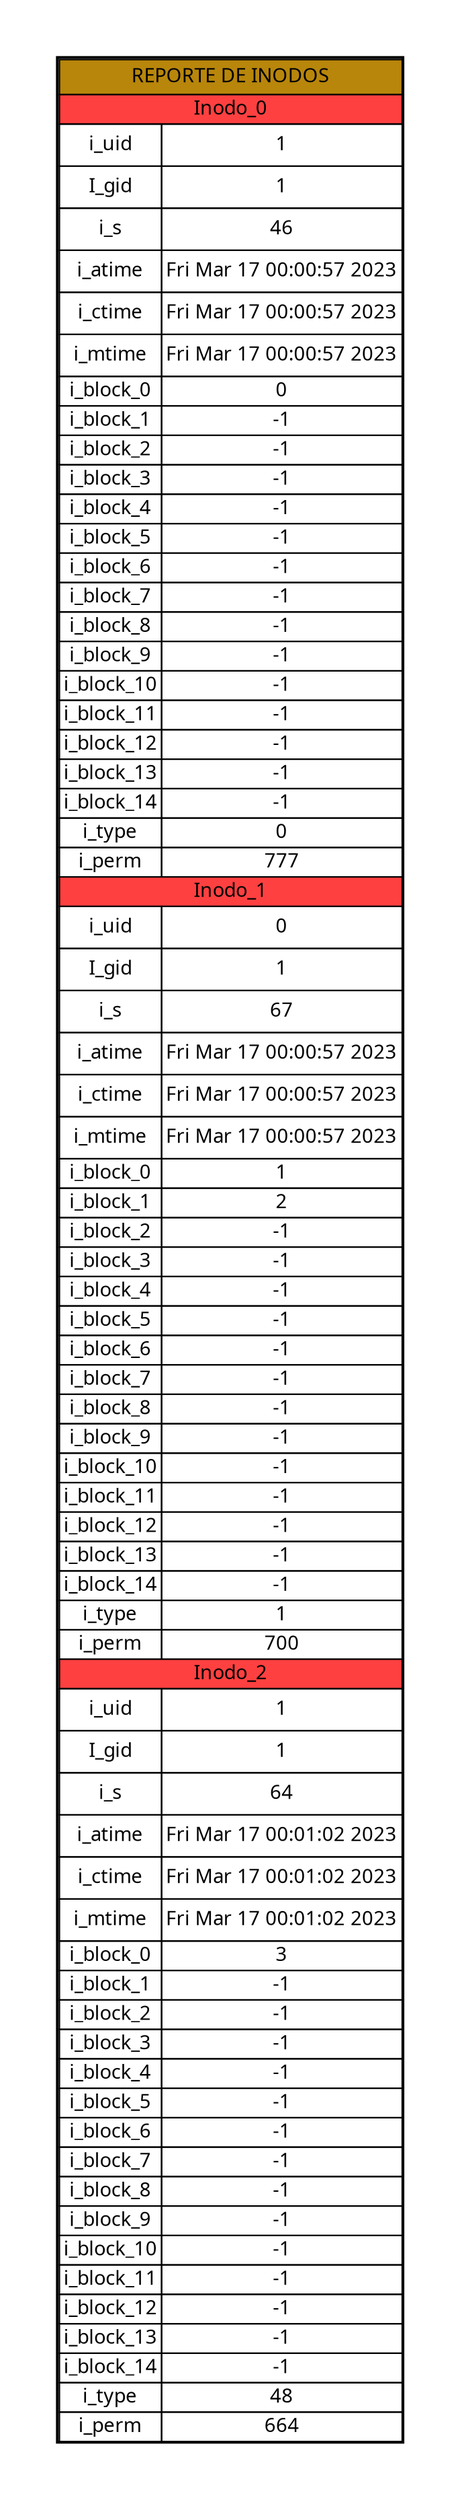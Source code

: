 digraph G {
graph[margin=0]
rankdir="TB";
node [shape=plaintext fontname= "Ubuntu" fontsize="14"];
edge [style="invis"];

"Inodes Report" [margin="0.5" label = <
<TABLE BGCOLOR="white" BORDER="2" COLOR="BLACK" CELLBORDER="1" CELLSPACING="0">
<TR>
<TD HEIGHT="25" BGCOLOR="#B8860B" COLSPAN="2">REPORTE DE INODOS</TD>
</TR>

<TR>
<TD colspan="2" BGCOLOR="brown1" ALIGN="center">Inodo_0</TD>
</TR>

<TR>
<TD HEIGHT="30" >i_uid</TD>
<TD WIDTH="100" >1</TD>
</TR>

<TR>
<TD HEIGHT="30" >I_gid</TD>
<TD WIDTH="100" >1</TD>
</TR>

<TR>
<TD HEIGHT="30" >i_s</TD>
<TD WIDTH="100" >46</TD>
</TR>

<TR>
<TD HEIGHT="30" >i_atime</TD>
<TD WIDTH="100" >Fri Mar 17 00:00:57 2023
</TD>
</TR>

<TR>
<TD HEIGHT="30" >i_ctime</TD>
<TD WIDTH="100" >Fri Mar 17 00:00:57 2023
</TD>
</TR>

<TR>
<TD HEIGHT="30" >i_mtime</TD>
<TD WIDTH="100" >Fri Mar 17 00:00:57 2023
</TD>
</TR>

<TR>
<TD>i_block_0</TD>
<TD>0</TD>
</TR>

<TR>
<TD>i_block_1</TD>
<TD>-1</TD>
</TR>

<TR>
<TD>i_block_2</TD>
<TD>-1</TD>
</TR>

<TR>
<TD>i_block_3</TD>
<TD>-1</TD>
</TR>

<TR>
<TD>i_block_4</TD>
<TD>-1</TD>
</TR>

<TR>
<TD>i_block_5</TD>
<TD>-1</TD>
</TR>

<TR>
<TD>i_block_6</TD>
<TD>-1</TD>
</TR>

<TR>
<TD>i_block_7</TD>
<TD>-1</TD>
</TR>

<TR>
<TD>i_block_8</TD>
<TD>-1</TD>
</TR>

<TR>
<TD>i_block_9</TD>
<TD>-1</TD>
</TR>

<TR>
<TD>i_block_10</TD>
<TD>-1</TD>
</TR>

<TR>
<TD>i_block_11</TD>
<TD>-1</TD>
</TR>

<TR>
<TD>i_block_12</TD>
<TD>-1</TD>
</TR>

<TR>
<TD>i_block_13</TD>
<TD>-1</TD>
</TR>

<TR>
<TD>i_block_14</TD>
<TD>-1</TD>
</TR>

<TR>
<TD>i_type</TD>
<TD>0</TD>
</TR>

<TR>
<TD>i_perm</TD>
<TD>777</TD>
</TR>

<TR>
<TD colspan="2" BGCOLOR="brown1" ALIGN="center">Inodo_1</TD>
</TR>

<TR>
<TD HEIGHT="30" >i_uid</TD>
<TD WIDTH="100" >0</TD>
</TR>

<TR>
<TD HEIGHT="30" >I_gid</TD>
<TD WIDTH="100" >1</TD>
</TR>

<TR>
<TD HEIGHT="30" >i_s</TD>
<TD WIDTH="100" >67</TD>
</TR>

<TR>
<TD HEIGHT="30" >i_atime</TD>
<TD WIDTH="100" >Fri Mar 17 00:00:57 2023
</TD>
</TR>

<TR>
<TD HEIGHT="30" >i_ctime</TD>
<TD WIDTH="100" >Fri Mar 17 00:00:57 2023
</TD>
</TR>

<TR>
<TD HEIGHT="30" >i_mtime</TD>
<TD WIDTH="100" >Fri Mar 17 00:00:57 2023
</TD>
</TR>

<TR>
<TD>i_block_0</TD>
<TD>1</TD>
</TR>

<TR>
<TD>i_block_1</TD>
<TD>2</TD>
</TR>

<TR>
<TD>i_block_2</TD>
<TD>-1</TD>
</TR>

<TR>
<TD>i_block_3</TD>
<TD>-1</TD>
</TR>

<TR>
<TD>i_block_4</TD>
<TD>-1</TD>
</TR>

<TR>
<TD>i_block_5</TD>
<TD>-1</TD>
</TR>

<TR>
<TD>i_block_6</TD>
<TD>-1</TD>
</TR>

<TR>
<TD>i_block_7</TD>
<TD>-1</TD>
</TR>

<TR>
<TD>i_block_8</TD>
<TD>-1</TD>
</TR>

<TR>
<TD>i_block_9</TD>
<TD>-1</TD>
</TR>

<TR>
<TD>i_block_10</TD>
<TD>-1</TD>
</TR>

<TR>
<TD>i_block_11</TD>
<TD>-1</TD>
</TR>

<TR>
<TD>i_block_12</TD>
<TD>-1</TD>
</TR>

<TR>
<TD>i_block_13</TD>
<TD>-1</TD>
</TR>

<TR>
<TD>i_block_14</TD>
<TD>-1</TD>
</TR>

<TR>
<TD>i_type</TD>
<TD>1</TD>
</TR>

<TR>
<TD>i_perm</TD>
<TD>700</TD>
</TR>

<TR>
<TD colspan="2" BGCOLOR="brown1" ALIGN="center">Inodo_2</TD>
</TR>

<TR>
<TD HEIGHT="30" >i_uid</TD>
<TD WIDTH="100" >1</TD>
</TR>

<TR>
<TD HEIGHT="30" >I_gid</TD>
<TD WIDTH="100" >1</TD>
</TR>

<TR>
<TD HEIGHT="30" >i_s</TD>
<TD WIDTH="100" >64</TD>
</TR>

<TR>
<TD HEIGHT="30" >i_atime</TD>
<TD WIDTH="100" >Fri Mar 17 00:01:02 2023
</TD>
</TR>

<TR>
<TD HEIGHT="30" >i_ctime</TD>
<TD WIDTH="100" >Fri Mar 17 00:01:02 2023
</TD>
</TR>

<TR>
<TD HEIGHT="30" >i_mtime</TD>
<TD WIDTH="100" >Fri Mar 17 00:01:02 2023
</TD>
</TR>

<TR>
<TD>i_block_0</TD>
<TD>3</TD>
</TR>

<TR>
<TD>i_block_1</TD>
<TD>-1</TD>
</TR>

<TR>
<TD>i_block_2</TD>
<TD>-1</TD>
</TR>

<TR>
<TD>i_block_3</TD>
<TD>-1</TD>
</TR>

<TR>
<TD>i_block_4</TD>
<TD>-1</TD>
</TR>

<TR>
<TD>i_block_5</TD>
<TD>-1</TD>
</TR>

<TR>
<TD>i_block_6</TD>
<TD>-1</TD>
</TR>

<TR>
<TD>i_block_7</TD>
<TD>-1</TD>
</TR>

<TR>
<TD>i_block_8</TD>
<TD>-1</TD>
</TR>

<TR>
<TD>i_block_9</TD>
<TD>-1</TD>
</TR>

<TR>
<TD>i_block_10</TD>
<TD>-1</TD>
</TR>

<TR>
<TD>i_block_11</TD>
<TD>-1</TD>
</TR>

<TR>
<TD>i_block_12</TD>
<TD>-1</TD>
</TR>

<TR>
<TD>i_block_13</TD>
<TD>-1</TD>
</TR>

<TR>
<TD>i_block_14</TD>
<TD>-1</TD>
</TR>

<TR>
<TD>i_type</TD>
<TD>48</TD>
</TR>

<TR>
<TD>i_perm</TD>
<TD>664</TD>
</TR>

</TABLE>>];
}